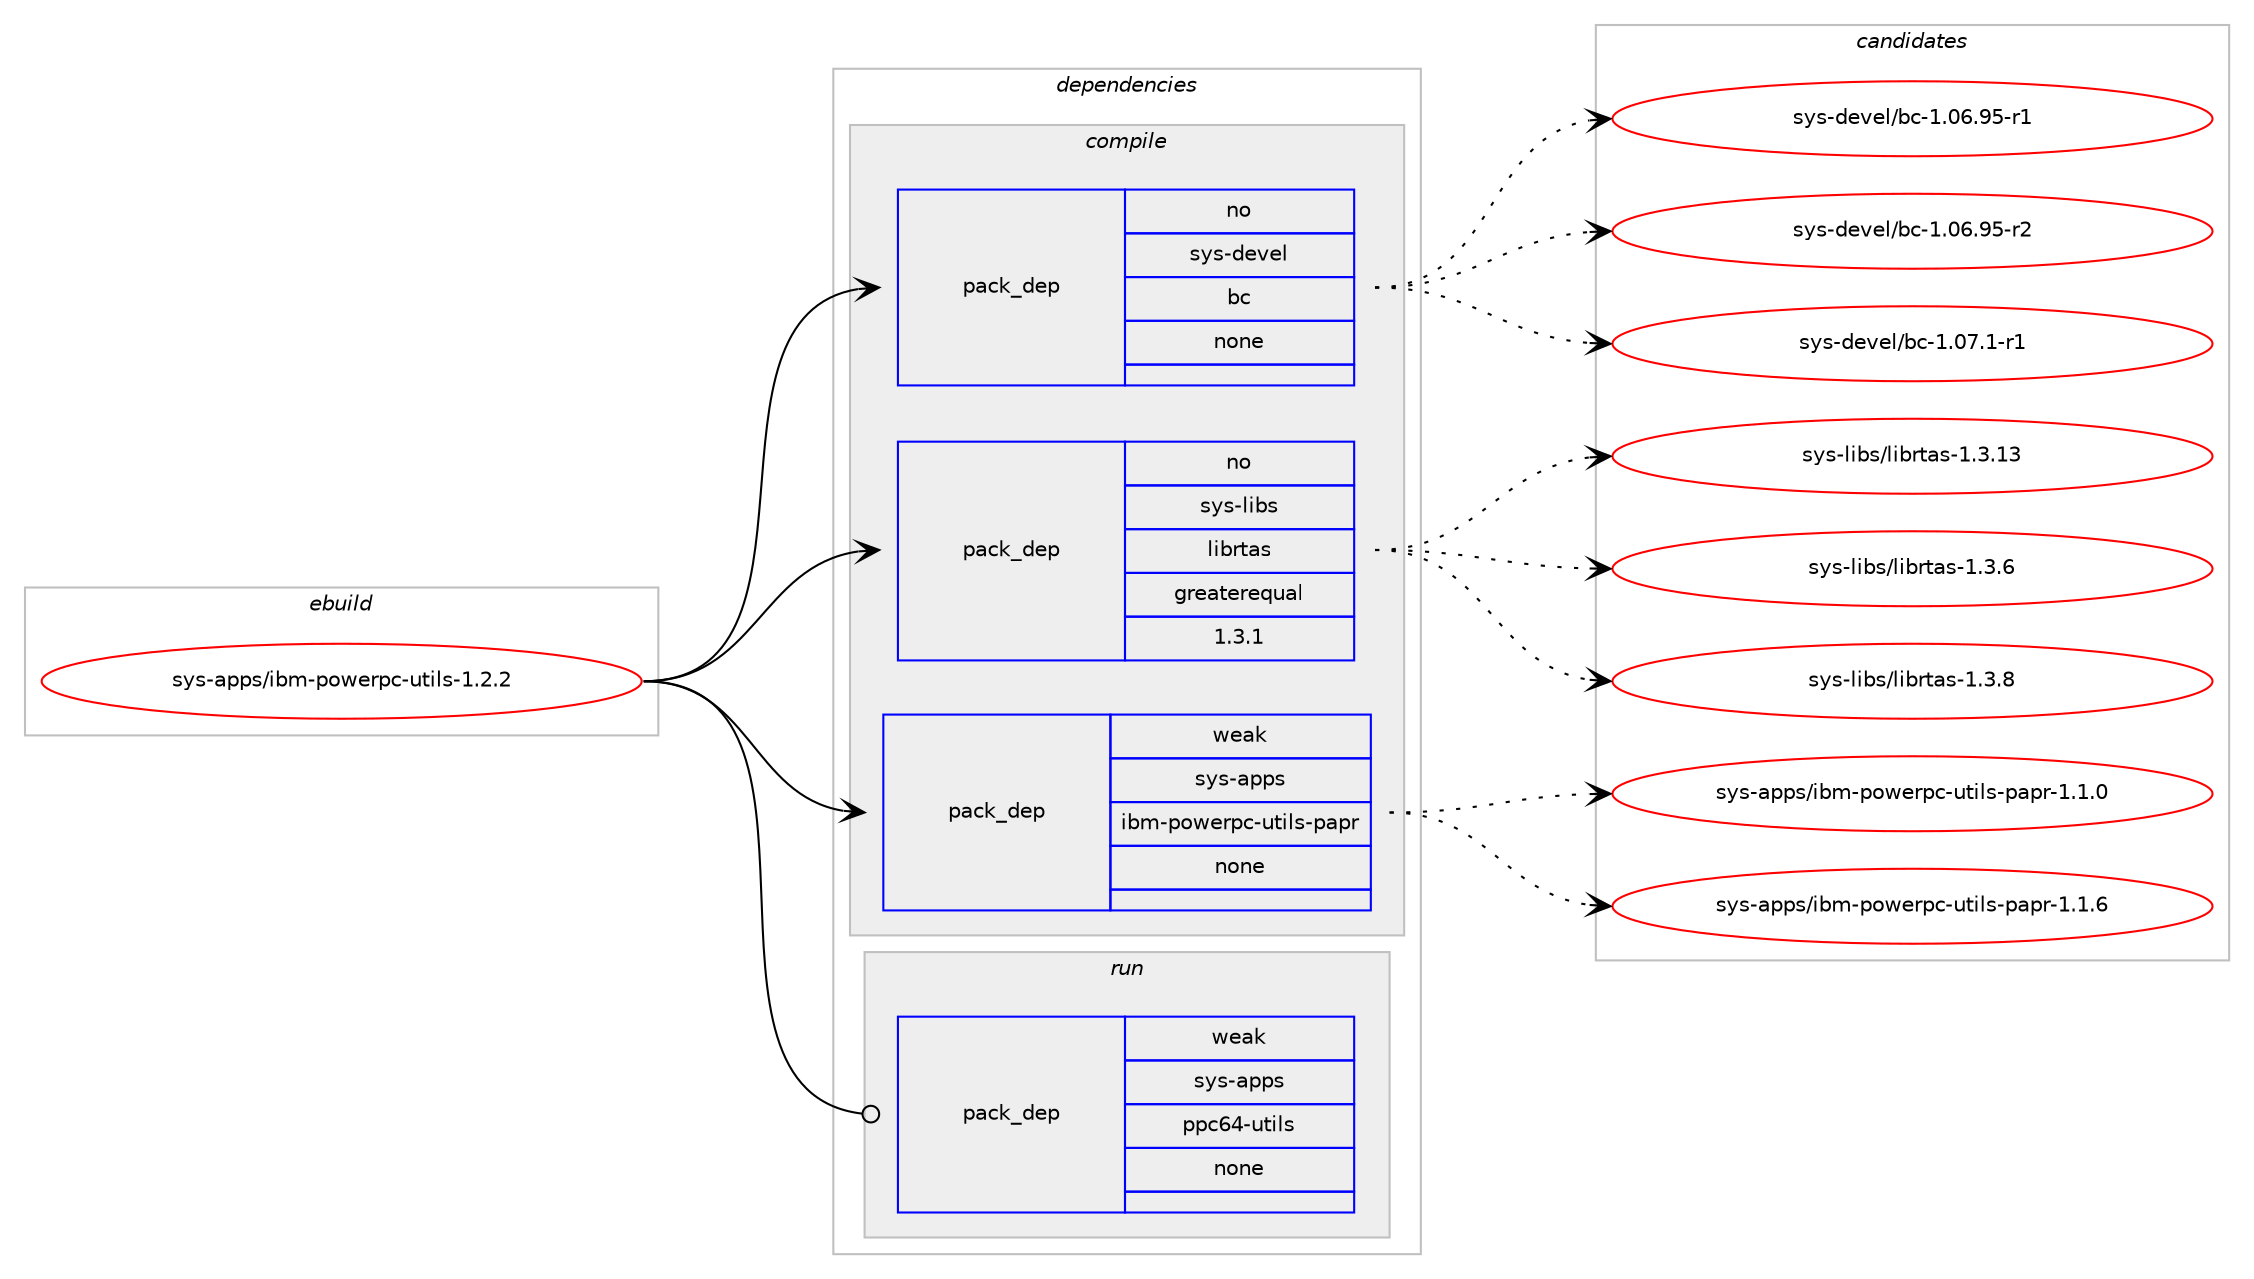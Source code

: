 digraph prolog {

# *************
# Graph options
# *************

newrank=true;
concentrate=true;
compound=true;
graph [rankdir=LR,fontname=Helvetica,fontsize=10,ranksep=1.5];#, ranksep=2.5, nodesep=0.2];
edge  [arrowhead=vee];
node  [fontname=Helvetica,fontsize=10];

# **********
# The ebuild
# **********

subgraph cluster_leftcol {
color=gray;
rank=same;
label=<<i>ebuild</i>>;
id [label="sys-apps/ibm-powerpc-utils-1.2.2", color=red, width=4, href="../sys-apps/ibm-powerpc-utils-1.2.2.svg"];
}

# ****************
# The dependencies
# ****************

subgraph cluster_midcol {
color=gray;
label=<<i>dependencies</i>>;
subgraph cluster_compile {
fillcolor="#eeeeee";
style=filled;
label=<<i>compile</i>>;
subgraph pack348511 {
dependency469684 [label=<<TABLE BORDER="0" CELLBORDER="1" CELLSPACING="0" CELLPADDING="4" WIDTH="220"><TR><TD ROWSPAN="6" CELLPADDING="30">pack_dep</TD></TR><TR><TD WIDTH="110">no</TD></TR><TR><TD>sys-devel</TD></TR><TR><TD>bc</TD></TR><TR><TD>none</TD></TR><TR><TD></TD></TR></TABLE>>, shape=none, color=blue];
}
id:e -> dependency469684:w [weight=20,style="solid",arrowhead="vee"];
subgraph pack348512 {
dependency469685 [label=<<TABLE BORDER="0" CELLBORDER="1" CELLSPACING="0" CELLPADDING="4" WIDTH="220"><TR><TD ROWSPAN="6" CELLPADDING="30">pack_dep</TD></TR><TR><TD WIDTH="110">no</TD></TR><TR><TD>sys-libs</TD></TR><TR><TD>librtas</TD></TR><TR><TD>greaterequal</TD></TR><TR><TD>1.3.1</TD></TR></TABLE>>, shape=none, color=blue];
}
id:e -> dependency469685:w [weight=20,style="solid",arrowhead="vee"];
subgraph pack348513 {
dependency469686 [label=<<TABLE BORDER="0" CELLBORDER="1" CELLSPACING="0" CELLPADDING="4" WIDTH="220"><TR><TD ROWSPAN="6" CELLPADDING="30">pack_dep</TD></TR><TR><TD WIDTH="110">weak</TD></TR><TR><TD>sys-apps</TD></TR><TR><TD>ibm-powerpc-utils-papr</TD></TR><TR><TD>none</TD></TR><TR><TD></TD></TR></TABLE>>, shape=none, color=blue];
}
id:e -> dependency469686:w [weight=20,style="solid",arrowhead="vee"];
}
subgraph cluster_compileandrun {
fillcolor="#eeeeee";
style=filled;
label=<<i>compile and run</i>>;
}
subgraph cluster_run {
fillcolor="#eeeeee";
style=filled;
label=<<i>run</i>>;
subgraph pack348514 {
dependency469687 [label=<<TABLE BORDER="0" CELLBORDER="1" CELLSPACING="0" CELLPADDING="4" WIDTH="220"><TR><TD ROWSPAN="6" CELLPADDING="30">pack_dep</TD></TR><TR><TD WIDTH="110">weak</TD></TR><TR><TD>sys-apps</TD></TR><TR><TD>ppc64-utils</TD></TR><TR><TD>none</TD></TR><TR><TD></TD></TR></TABLE>>, shape=none, color=blue];
}
id:e -> dependency469687:w [weight=20,style="solid",arrowhead="odot"];
}
}

# **************
# The candidates
# **************

subgraph cluster_choices {
rank=same;
color=gray;
label=<<i>candidates</i>>;

subgraph choice348511 {
color=black;
nodesep=1;
choice1151211154510010111810110847989945494648544657534511449 [label="sys-devel/bc-1.06.95-r1", color=red, width=4,href="../sys-devel/bc-1.06.95-r1.svg"];
choice1151211154510010111810110847989945494648544657534511450 [label="sys-devel/bc-1.06.95-r2", color=red, width=4,href="../sys-devel/bc-1.06.95-r2.svg"];
choice11512111545100101118101108479899454946485546494511449 [label="sys-devel/bc-1.07.1-r1", color=red, width=4,href="../sys-devel/bc-1.07.1-r1.svg"];
dependency469684:e -> choice1151211154510010111810110847989945494648544657534511449:w [style=dotted,weight="100"];
dependency469684:e -> choice1151211154510010111810110847989945494648544657534511450:w [style=dotted,weight="100"];
dependency469684:e -> choice11512111545100101118101108479899454946485546494511449:w [style=dotted,weight="100"];
}
subgraph choice348512 {
color=black;
nodesep=1;
choice115121115451081059811547108105981141169711545494651464951 [label="sys-libs/librtas-1.3.13", color=red, width=4,href="../sys-libs/librtas-1.3.13.svg"];
choice1151211154510810598115471081059811411697115454946514654 [label="sys-libs/librtas-1.3.6", color=red, width=4,href="../sys-libs/librtas-1.3.6.svg"];
choice1151211154510810598115471081059811411697115454946514656 [label="sys-libs/librtas-1.3.8", color=red, width=4,href="../sys-libs/librtas-1.3.8.svg"];
dependency469685:e -> choice115121115451081059811547108105981141169711545494651464951:w [style=dotted,weight="100"];
dependency469685:e -> choice1151211154510810598115471081059811411697115454946514654:w [style=dotted,weight="100"];
dependency469685:e -> choice1151211154510810598115471081059811411697115454946514656:w [style=dotted,weight="100"];
}
subgraph choice348513 {
color=black;
nodesep=1;
choice115121115459711211211547105981094511211111910111411299451171161051081154511297112114454946494648 [label="sys-apps/ibm-powerpc-utils-papr-1.1.0", color=red, width=4,href="../sys-apps/ibm-powerpc-utils-papr-1.1.0.svg"];
choice115121115459711211211547105981094511211111910111411299451171161051081154511297112114454946494654 [label="sys-apps/ibm-powerpc-utils-papr-1.1.6", color=red, width=4,href="../sys-apps/ibm-powerpc-utils-papr-1.1.6.svg"];
dependency469686:e -> choice115121115459711211211547105981094511211111910111411299451171161051081154511297112114454946494648:w [style=dotted,weight="100"];
dependency469686:e -> choice115121115459711211211547105981094511211111910111411299451171161051081154511297112114454946494654:w [style=dotted,weight="100"];
}
subgraph choice348514 {
color=black;
nodesep=1;
}
}

}
